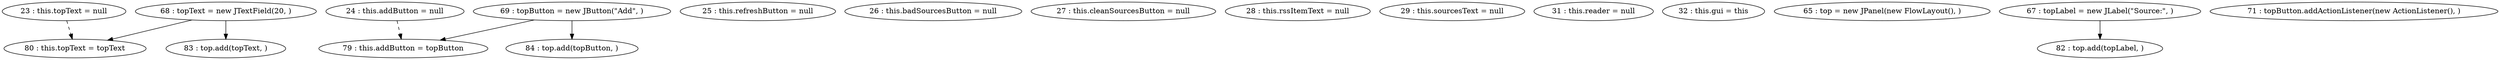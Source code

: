 digraph G {
"23 : this.topText = null"
"23 : this.topText = null" -> "80 : this.topText = topText" [style=dashed]
"24 : this.addButton = null"
"24 : this.addButton = null" -> "79 : this.addButton = topButton" [style=dashed]
"25 : this.refreshButton = null"
"26 : this.badSourcesButton = null"
"27 : this.cleanSourcesButton = null"
"28 : this.rssItemText = null"
"29 : this.sourcesText = null"
"31 : this.reader = null"
"32 : this.gui = this"
"65 : top = new JPanel(new FlowLayout(), )"
"67 : topLabel = new JLabel(\"Source:\", )"
"67 : topLabel = new JLabel(\"Source:\", )" -> "82 : top.add(topLabel, )"
"68 : topText = new JTextField(20, )"
"68 : topText = new JTextField(20, )" -> "80 : this.topText = topText"
"68 : topText = new JTextField(20, )" -> "83 : top.add(topText, )"
"69 : topButton = new JButton(\"Add\", )"
"69 : topButton = new JButton(\"Add\", )" -> "79 : this.addButton = topButton"
"69 : topButton = new JButton(\"Add\", )" -> "84 : top.add(topButton, )"
"71 : topButton.addActionListener(new ActionListener(), )"
"79 : this.addButton = topButton"
"80 : this.topText = topText"
"82 : top.add(topLabel, )"
"83 : top.add(topText, )"
"84 : top.add(topButton, )"
}